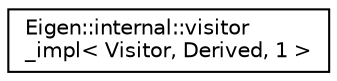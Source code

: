 digraph "Graphical Class Hierarchy"
{
  edge [fontname="Helvetica",fontsize="10",labelfontname="Helvetica",labelfontsize="10"];
  node [fontname="Helvetica",fontsize="10",shape=record];
  rankdir="LR";
  Node1 [label="Eigen::internal::visitor\l_impl\< Visitor, Derived, 1 \>",height=0.2,width=0.4,color="black", fillcolor="white", style="filled",URL="$struct_eigen_1_1internal_1_1visitor__impl_3_01_visitor_00_01_derived_00_011_01_4.html"];
}
